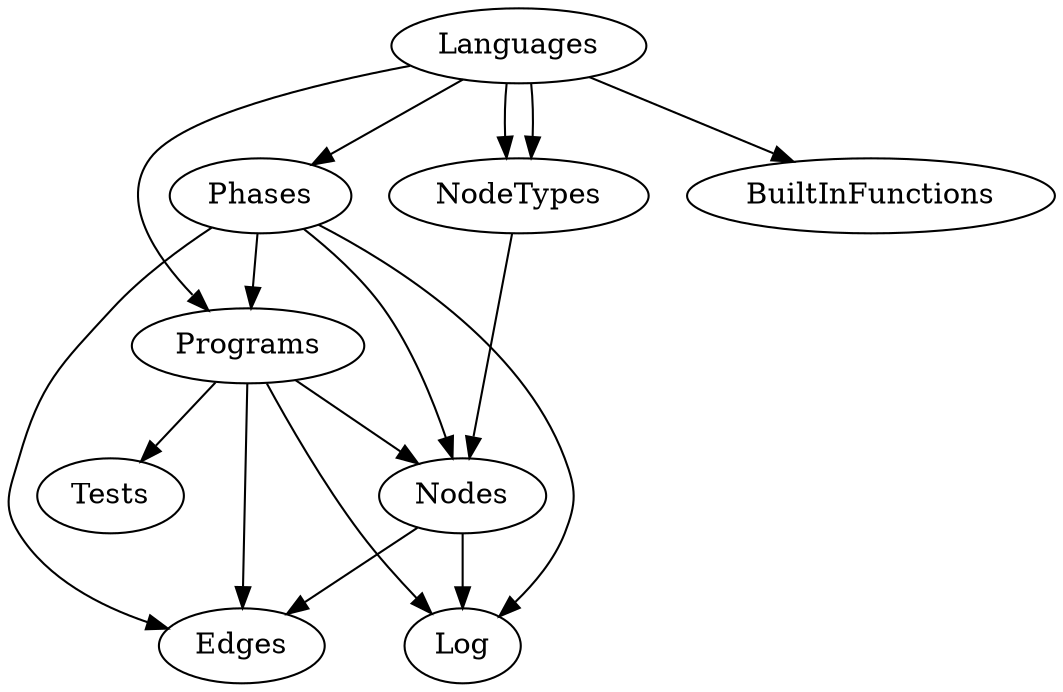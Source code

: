 digraph {
    Languages -> Phases
    Languages -> NodeTypes
    Languages -> NodeTypes
    Languages -> Programs
    Phases -> Programs
    Programs -> Nodes
    NodeTypes -> Nodes
    Phases -> Nodes
    Programs -> Edges
    Nodes -> Edges
    Phases -> Edges
    Programs -> Log
    Nodes -> Log
    Phases -> Log
    Programs -> Tests
    Languages -> BuiltInFunctions
}

